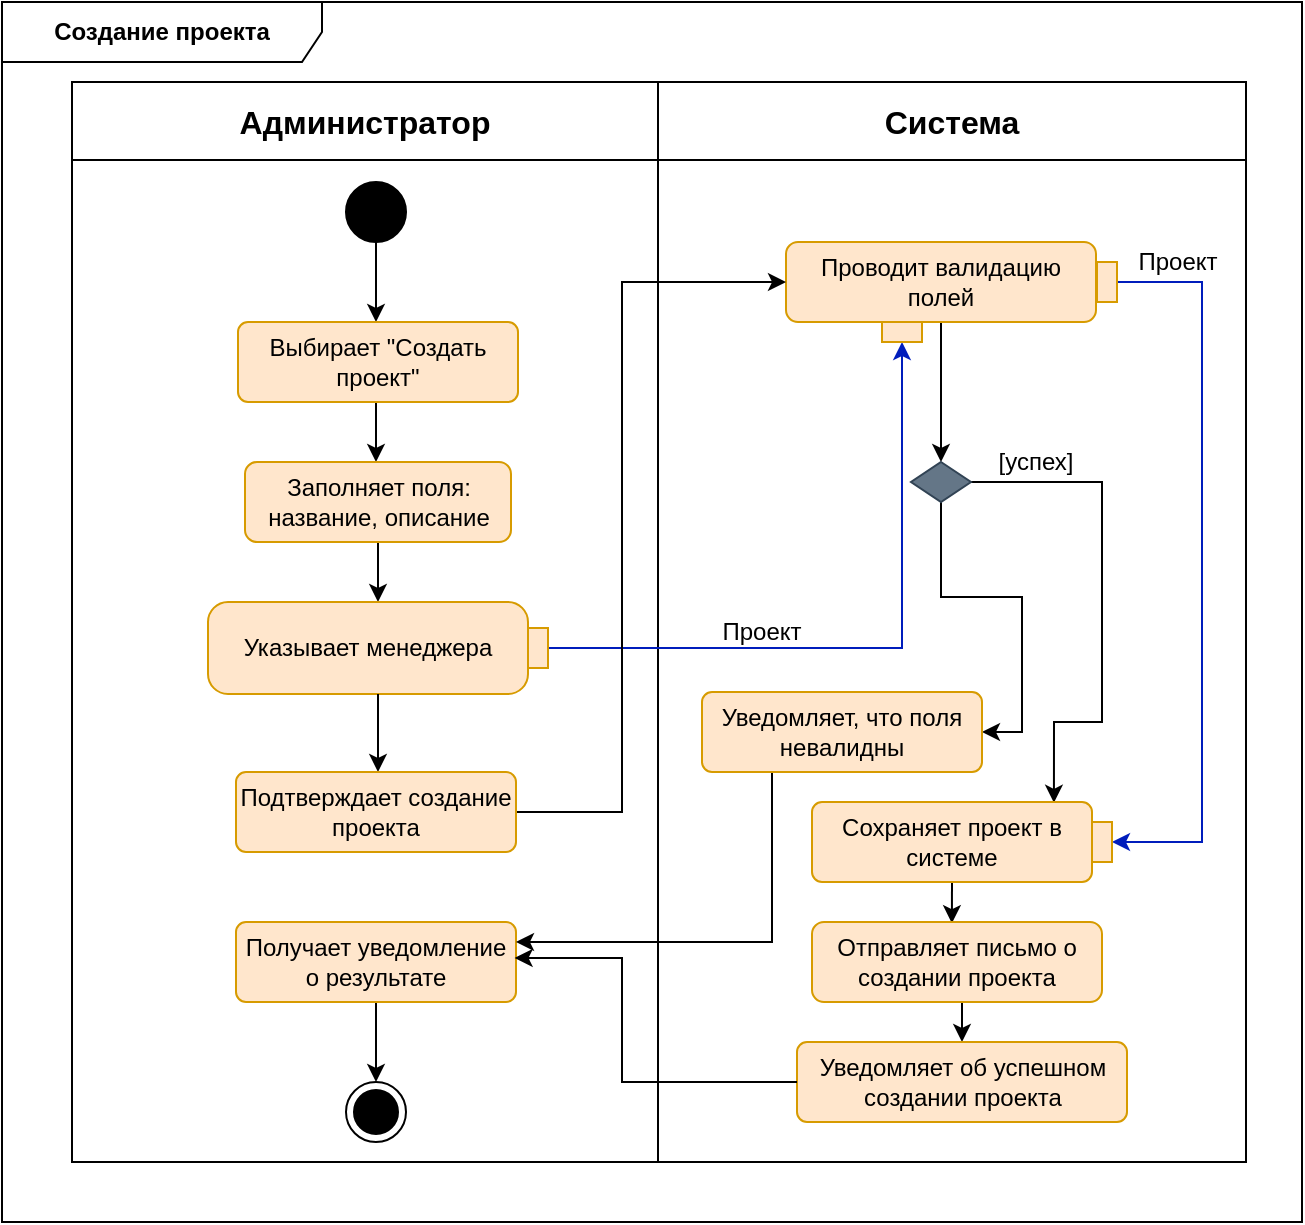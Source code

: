 <mxfile version="22.1.5" type="github">
  <diagram name="Страница — 1" id="BnNE_jB0SkXVoIUmftCl">
    <mxGraphModel dx="1050" dy="566" grid="1" gridSize="10" guides="1" tooltips="1" connect="1" arrows="1" fold="1" page="1" pageScale="1" pageWidth="1169" pageHeight="827" math="0" shadow="0">
      <root>
        <mxCell id="0" />
        <mxCell id="1" parent="0" />
        <mxCell id="1lEt_Adk3FSigu0SiqiG-2" value="&lt;b&gt;Создание проекта&lt;br&gt;&lt;/b&gt;" style="shape=umlFrame;whiteSpace=wrap;html=1;pointerEvents=0;recursiveResize=0;container=1;collapsible=0;width=160;" parent="1" vertex="1">
          <mxGeometry x="80" y="100" width="650" height="610" as="geometry" />
        </mxCell>
        <mxCell id="1lEt_Adk3FSigu0SiqiG-17" value="" style="shape=table;startSize=0;container=1;collapsible=0;childLayout=tableLayout;fontSize=16;" parent="1lEt_Adk3FSigu0SiqiG-2" vertex="1">
          <mxGeometry x="35" y="40" width="587" height="540" as="geometry" />
        </mxCell>
        <mxCell id="1lEt_Adk3FSigu0SiqiG-18" value="" style="shape=tableRow;horizontal=0;startSize=0;swimlaneHead=0;swimlaneBody=0;strokeColor=inherit;top=0;left=0;bottom=0;right=0;collapsible=0;dropTarget=0;fillColor=none;points=[[0,0.5],[1,0.5]];portConstraint=eastwest;fontSize=16;" parent="1lEt_Adk3FSigu0SiqiG-17" vertex="1">
          <mxGeometry width="587" height="39" as="geometry" />
        </mxCell>
        <mxCell id="1lEt_Adk3FSigu0SiqiG-19" value="&lt;b&gt;Администратор&lt;/b&gt;" style="shape=partialRectangle;html=1;whiteSpace=wrap;connectable=0;strokeColor=inherit;overflow=hidden;fillColor=none;top=0;left=0;bottom=0;right=0;pointerEvents=1;fontSize=16;" parent="1lEt_Adk3FSigu0SiqiG-18" vertex="1">
          <mxGeometry width="293" height="39" as="geometry">
            <mxRectangle width="293" height="39" as="alternateBounds" />
          </mxGeometry>
        </mxCell>
        <mxCell id="1lEt_Adk3FSigu0SiqiG-20" value="&lt;b&gt;Система&lt;/b&gt;" style="shape=partialRectangle;html=1;whiteSpace=wrap;connectable=0;strokeColor=inherit;overflow=hidden;fillColor=none;top=0;left=0;bottom=0;right=0;pointerEvents=1;fontSize=16;" parent="1lEt_Adk3FSigu0SiqiG-18" vertex="1">
          <mxGeometry x="293" width="294" height="39" as="geometry">
            <mxRectangle width="294" height="39" as="alternateBounds" />
          </mxGeometry>
        </mxCell>
        <mxCell id="1lEt_Adk3FSigu0SiqiG-26" value="" style="shape=tableRow;horizontal=0;startSize=0;swimlaneHead=0;swimlaneBody=0;strokeColor=inherit;top=0;left=0;bottom=0;right=0;collapsible=0;dropTarget=0;fillColor=none;points=[[0,0.5],[1,0.5]];portConstraint=eastwest;fontSize=16;" parent="1lEt_Adk3FSigu0SiqiG-17" vertex="1">
          <mxGeometry y="39" width="587" height="501" as="geometry" />
        </mxCell>
        <mxCell id="1lEt_Adk3FSigu0SiqiG-27" value="" style="shape=partialRectangle;html=1;whiteSpace=wrap;connectable=0;strokeColor=inherit;overflow=hidden;fillColor=none;top=0;left=0;bottom=0;right=0;pointerEvents=1;fontSize=16;" parent="1lEt_Adk3FSigu0SiqiG-26" vertex="1">
          <mxGeometry width="293" height="501" as="geometry">
            <mxRectangle width="293" height="501" as="alternateBounds" />
          </mxGeometry>
        </mxCell>
        <mxCell id="1lEt_Adk3FSigu0SiqiG-28" value="" style="shape=partialRectangle;html=1;whiteSpace=wrap;connectable=0;strokeColor=inherit;overflow=hidden;fillColor=none;top=0;left=0;bottom=0;right=0;pointerEvents=1;fontSize=16;" parent="1lEt_Adk3FSigu0SiqiG-26" vertex="1">
          <mxGeometry x="293" width="294" height="501" as="geometry">
            <mxRectangle width="294" height="501" as="alternateBounds" />
          </mxGeometry>
        </mxCell>
        <mxCell id="1lEt_Adk3FSigu0SiqiG-40" style="edgeStyle=orthogonalEdgeStyle;rounded=0;orthogonalLoop=1;jettySize=auto;html=1;" parent="1lEt_Adk3FSigu0SiqiG-2" source="1lEt_Adk3FSigu0SiqiG-30" edge="1">
          <mxGeometry relative="1" as="geometry">
            <mxPoint x="187" y="160.0" as="targetPoint" />
          </mxGeometry>
        </mxCell>
        <mxCell id="1lEt_Adk3FSigu0SiqiG-30" value="" style="ellipse;fillColor=strokeColor;html=1;" parent="1lEt_Adk3FSigu0SiqiG-2" vertex="1">
          <mxGeometry x="172" y="90" width="30" height="30" as="geometry" />
        </mxCell>
        <mxCell id="1lEt_Adk3FSigu0SiqiG-31" value="" style="ellipse;html=1;shape=endState;fillColor=strokeColor;" parent="1lEt_Adk3FSigu0SiqiG-2" vertex="1">
          <mxGeometry x="172" y="540" width="30" height="30" as="geometry" />
        </mxCell>
        <mxCell id="1lEt_Adk3FSigu0SiqiG-38" style="edgeStyle=orthogonalEdgeStyle;rounded=0;orthogonalLoop=1;jettySize=auto;html=1;" parent="1lEt_Adk3FSigu0SiqiG-2" source="S8CzKRJ8aZMLzbk6rD1H-35" edge="1">
          <mxGeometry relative="1" as="geometry">
            <mxPoint x="187.0" y="210.0" as="sourcePoint" />
            <mxPoint x="187" y="230" as="targetPoint" />
            <Array as="points">
              <mxPoint x="187" y="210" />
              <mxPoint x="187" y="210" />
            </Array>
          </mxGeometry>
        </mxCell>
        <mxCell id="S8CzKRJ8aZMLzbk6rD1H-26" style="edgeStyle=orthogonalEdgeStyle;rounded=0;orthogonalLoop=1;jettySize=auto;html=1;exitX=0.5;exitY=1;exitDx=0;exitDy=0;" parent="1lEt_Adk3FSigu0SiqiG-2" source="D9_gkGSRkal6eqJJeNkf-2" target="S8CzKRJ8aZMLzbk6rD1H-24" edge="1">
          <mxGeometry relative="1" as="geometry">
            <mxPoint x="188" y="276" as="sourcePoint" />
          </mxGeometry>
        </mxCell>
        <mxCell id="S8CzKRJ8aZMLzbk6rD1H-13" style="edgeStyle=orthogonalEdgeStyle;rounded=0;orthogonalLoop=1;jettySize=auto;html=1;entryX=0.5;entryY=0;entryDx=0;entryDy=0;" parent="1lEt_Adk3FSigu0SiqiG-2" source="S8CzKRJ8aZMLzbk6rD1H-2" target="S8CzKRJ8aZMLzbk6rD1H-12" edge="1">
          <mxGeometry relative="1" as="geometry" />
        </mxCell>
        <mxCell id="S8CzKRJ8aZMLzbk6rD1H-2" value="Проводит валидацию полей " style="rounded=1;whiteSpace=wrap;html=1;fillColor=#ffe6cc;strokeColor=#d79b00;" parent="1lEt_Adk3FSigu0SiqiG-2" vertex="1">
          <mxGeometry x="392" y="120" width="155" height="40" as="geometry" />
        </mxCell>
        <mxCell id="srgpvWK6gvHGhrKrA-_n-9" style="edgeStyle=orthogonalEdgeStyle;rounded=0;orthogonalLoop=1;jettySize=auto;html=1;entryX=1;entryY=0.5;entryDx=0;entryDy=0;" parent="1lEt_Adk3FSigu0SiqiG-2" source="S8CzKRJ8aZMLzbk6rD1H-12" target="srgpvWK6gvHGhrKrA-_n-6" edge="1">
          <mxGeometry relative="1" as="geometry" />
        </mxCell>
        <mxCell id="srgpvWK6gvHGhrKrA-_n-12" style="edgeStyle=orthogonalEdgeStyle;rounded=0;orthogonalLoop=1;jettySize=auto;html=1;entryX=0.864;entryY=0.01;entryDx=0;entryDy=0;entryPerimeter=0;" parent="1lEt_Adk3FSigu0SiqiG-2" source="S8CzKRJ8aZMLzbk6rD1H-12" target="srgpvWK6gvHGhrKrA-_n-10" edge="1">
          <mxGeometry relative="1" as="geometry">
            <mxPoint x="560" y="420" as="targetPoint" />
            <Array as="points">
              <mxPoint x="550" y="240" />
              <mxPoint x="550" y="360" />
              <mxPoint x="526" y="360" />
            </Array>
          </mxGeometry>
        </mxCell>
        <mxCell id="S8CzKRJ8aZMLzbk6rD1H-12" value="" style="rhombus;whiteSpace=wrap;html=1;fillColor=#647687;fontColor=#ffffff;strokeColor=#314354;" parent="1lEt_Adk3FSigu0SiqiG-2" vertex="1">
          <mxGeometry x="454.5" y="230" width="30" height="20" as="geometry" />
        </mxCell>
        <mxCell id="S8CzKRJ8aZMLzbk6rD1H-17" value="[успех]" style="text;html=1;strokeColor=none;fillColor=none;align=center;verticalAlign=middle;whiteSpace=wrap;rounded=0;" parent="1lEt_Adk3FSigu0SiqiG-2" vertex="1">
          <mxGeometry x="487" y="215" width="60" height="30" as="geometry" />
        </mxCell>
        <mxCell id="S8CzKRJ8aZMLzbk6rD1H-30" style="edgeStyle=orthogonalEdgeStyle;rounded=0;orthogonalLoop=1;jettySize=auto;html=1;entryX=0.5;entryY=1;entryDx=0;entryDy=0;fillColor=#0050ef;strokeColor=#001DBC;" parent="1lEt_Adk3FSigu0SiqiG-2" source="S8CzKRJ8aZMLzbk6rD1H-24" target="S8CzKRJ8aZMLzbk6rD1H-28" edge="1">
          <mxGeometry relative="1" as="geometry" />
        </mxCell>
        <mxCell id="S8CzKRJ8aZMLzbk6rD1H-24" value="Указывает менеджера" style="shape=mxgraph.uml25.action;html=1;align=center;verticalAlign=middle;absoluteArcSize=1;arcSize=10;dashed=0;spacingRight=10;whiteSpace=wrap;fillColor=#ffe6cc;strokeColor=#d79b00;" parent="1lEt_Adk3FSigu0SiqiG-2" vertex="1">
          <mxGeometry x="103" y="300" width="170" height="46" as="geometry" />
        </mxCell>
        <mxCell id="S8CzKRJ8aZMLzbk6rD1H-28" value="" style="rounded=0;whiteSpace=wrap;html=1;fillColor=#ffe6cc;strokeColor=#d79b00;" parent="1lEt_Adk3FSigu0SiqiG-2" vertex="1">
          <mxGeometry x="440" y="160" width="20" height="10" as="geometry" />
        </mxCell>
        <mxCell id="S8CzKRJ8aZMLzbk6rD1H-31" value="Проект" style="text;html=1;strokeColor=none;fillColor=none;align=center;verticalAlign=middle;whiteSpace=wrap;rounded=0;" parent="1lEt_Adk3FSigu0SiqiG-2" vertex="1">
          <mxGeometry x="350" y="300" width="60" height="30" as="geometry" />
        </mxCell>
        <mxCell id="S8CzKRJ8aZMLzbk6rD1H-33" value="Проект" style="text;html=1;strokeColor=none;fillColor=none;align=center;verticalAlign=middle;whiteSpace=wrap;rounded=0;" parent="1lEt_Adk3FSigu0SiqiG-2" vertex="1">
          <mxGeometry x="557.5" y="115" width="60" height="30" as="geometry" />
        </mxCell>
        <mxCell id="S8CzKRJ8aZMLzbk6rD1H-35" value="Выбирает &quot;Создать проект&quot;" style="html=1;align=center;verticalAlign=middle;rounded=1;absoluteArcSize=1;arcSize=10;dashed=0;whiteSpace=wrap;fillColor=#ffe6cc;strokeColor=#d79b00;" parent="1lEt_Adk3FSigu0SiqiG-2" vertex="1">
          <mxGeometry x="118" y="160" width="140" height="40" as="geometry" />
        </mxCell>
        <mxCell id="PtfWgMjrsWvgj_dElV7I-2" value="" style="edgeStyle=orthogonalEdgeStyle;rounded=0;orthogonalLoop=1;jettySize=auto;html=1;" parent="1lEt_Adk3FSigu0SiqiG-2" source="S8CzKRJ8aZMLzbk6rD1H-24" edge="1">
          <mxGeometry relative="1" as="geometry">
            <mxPoint x="268" y="536" as="sourcePoint" />
            <mxPoint x="188" y="385" as="targetPoint" />
          </mxGeometry>
        </mxCell>
        <mxCell id="PtfWgMjrsWvgj_dElV7I-5" style="edgeStyle=orthogonalEdgeStyle;rounded=0;orthogonalLoop=1;jettySize=auto;html=1;entryX=0.5;entryY=0;entryDx=0;entryDy=0;" parent="1lEt_Adk3FSigu0SiqiG-2" source="srgpvWK6gvHGhrKrA-_n-3" target="1lEt_Adk3FSigu0SiqiG-31" edge="1">
          <mxGeometry relative="1" as="geometry">
            <mxPoint x="187.0" y="500" as="sourcePoint" />
          </mxGeometry>
        </mxCell>
        <mxCell id="srgpvWK6gvHGhrKrA-_n-16" style="edgeStyle=orthogonalEdgeStyle;rounded=0;orthogonalLoop=1;jettySize=auto;html=1;entryX=0.5;entryY=0;entryDx=0;entryDy=0;" parent="1lEt_Adk3FSigu0SiqiG-2" target="srgpvWK6gvHGhrKrA-_n-13" edge="1">
          <mxGeometry relative="1" as="geometry">
            <Array as="points">
              <mxPoint x="480" y="510" />
              <mxPoint x="480" y="510" />
            </Array>
            <mxPoint x="480" y="500" as="sourcePoint" />
          </mxGeometry>
        </mxCell>
        <mxCell id="PtfWgMjrsWvgj_dElV7I-19" style="edgeStyle=orthogonalEdgeStyle;rounded=0;orthogonalLoop=1;jettySize=auto;html=1;exitX=0.5;exitY=1;exitDx=0;exitDy=0;entryX=0.484;entryY=0.015;entryDx=0;entryDy=0;entryPerimeter=0;" parent="1lEt_Adk3FSigu0SiqiG-2" source="srgpvWK6gvHGhrKrA-_n-10" edge="1">
          <mxGeometry relative="1" as="geometry">
            <mxPoint x="474.94" y="460.6" as="targetPoint" />
            <mxPoint x="475" y="450" as="sourcePoint" />
          </mxGeometry>
        </mxCell>
        <mxCell id="PtfWgMjrsWvgj_dElV7I-41" style="edgeStyle=orthogonalEdgeStyle;rounded=0;orthogonalLoop=1;jettySize=auto;html=1;" parent="1lEt_Adk3FSigu0SiqiG-2" edge="1">
          <mxGeometry relative="1" as="geometry">
            <mxPoint x="775" y="137.5" as="targetPoint" />
          </mxGeometry>
        </mxCell>
        <mxCell id="srgpvWK6gvHGhrKrA-_n-22" style="edgeStyle=orthogonalEdgeStyle;rounded=0;orthogonalLoop=1;jettySize=auto;html=1;entryX=0.5;entryY=0;entryDx=0;entryDy=0;fillColor=#0050ef;strokeColor=#001DBC;" parent="1lEt_Adk3FSigu0SiqiG-2" source="PtfWgMjrsWvgj_dElV7I-34" target="srgpvWK6gvHGhrKrA-_n-21" edge="1">
          <mxGeometry relative="1" as="geometry">
            <Array as="points">
              <mxPoint x="600" y="140" />
              <mxPoint x="600" y="420" />
            </Array>
          </mxGeometry>
        </mxCell>
        <mxCell id="PtfWgMjrsWvgj_dElV7I-34" value="" style="rounded=0;whiteSpace=wrap;html=1;fillColor=#ffe6cc;strokeColor=#d79b00;rotation=90;" parent="1lEt_Adk3FSigu0SiqiG-2" vertex="1">
          <mxGeometry x="542.5" y="135" width="20" height="10" as="geometry" />
        </mxCell>
        <mxCell id="srgpvWK6gvHGhrKrA-_n-4" style="edgeStyle=orthogonalEdgeStyle;rounded=0;orthogonalLoop=1;jettySize=auto;html=1;entryX=0;entryY=0.5;entryDx=0;entryDy=0;" parent="1lEt_Adk3FSigu0SiqiG-2" source="srgpvWK6gvHGhrKrA-_n-2" target="S8CzKRJ8aZMLzbk6rD1H-2" edge="1">
          <mxGeometry relative="1" as="geometry">
            <Array as="points">
              <mxPoint x="310" y="405" />
              <mxPoint x="310" y="140" />
            </Array>
          </mxGeometry>
        </mxCell>
        <mxCell id="srgpvWK6gvHGhrKrA-_n-2" value="Подтверждает создание проекта" style="html=1;align=center;verticalAlign=middle;rounded=1;absoluteArcSize=1;arcSize=10;dashed=0;whiteSpace=wrap;fillColor=#ffe6cc;strokeColor=#d79b00;" parent="1lEt_Adk3FSigu0SiqiG-2" vertex="1">
          <mxGeometry x="117" y="385" width="140" height="40" as="geometry" />
        </mxCell>
        <mxCell id="srgpvWK6gvHGhrKrA-_n-3" value="Получает уведомление о результате" style="html=1;align=center;verticalAlign=middle;rounded=1;absoluteArcSize=1;arcSize=10;dashed=0;whiteSpace=wrap;fillColor=#ffe6cc;strokeColor=#d79b00;" parent="1lEt_Adk3FSigu0SiqiG-2" vertex="1">
          <mxGeometry x="117" y="460" width="140" height="40" as="geometry" />
        </mxCell>
        <mxCell id="oSlNlNDNE6aFBK3ODdX2-1" style="edgeStyle=orthogonalEdgeStyle;rounded=0;orthogonalLoop=1;jettySize=auto;html=1;exitX=0.25;exitY=1;exitDx=0;exitDy=0;entryX=1;entryY=0.25;entryDx=0;entryDy=0;" edge="1" parent="1lEt_Adk3FSigu0SiqiG-2" source="srgpvWK6gvHGhrKrA-_n-6" target="srgpvWK6gvHGhrKrA-_n-3">
          <mxGeometry relative="1" as="geometry" />
        </mxCell>
        <mxCell id="srgpvWK6gvHGhrKrA-_n-6" value="Уведомляет, что поля невалидны" style="html=1;align=center;verticalAlign=middle;rounded=1;absoluteArcSize=1;arcSize=10;dashed=0;whiteSpace=wrap;fillColor=#ffe6cc;strokeColor=#d79b00;" parent="1lEt_Adk3FSigu0SiqiG-2" vertex="1">
          <mxGeometry x="350" y="345" width="140" height="40" as="geometry" />
        </mxCell>
        <mxCell id="srgpvWK6gvHGhrKrA-_n-10" value="Сохраняет проект в системе" style="html=1;align=center;verticalAlign=middle;rounded=1;absoluteArcSize=1;arcSize=10;dashed=0;whiteSpace=wrap;fillColor=#ffe6cc;strokeColor=#d79b00;" parent="1lEt_Adk3FSigu0SiqiG-2" vertex="1">
          <mxGeometry x="405" y="400" width="140" height="40" as="geometry" />
        </mxCell>
        <mxCell id="srgpvWK6gvHGhrKrA-_n-13" value="Уведомляет об успешном создании проекта" style="html=1;align=center;verticalAlign=middle;rounded=1;absoluteArcSize=1;arcSize=10;dashed=0;whiteSpace=wrap;fillColor=#ffe6cc;strokeColor=#d79b00;" parent="1lEt_Adk3FSigu0SiqiG-2" vertex="1">
          <mxGeometry x="397.5" y="520" width="165" height="40" as="geometry" />
        </mxCell>
        <mxCell id="srgpvWK6gvHGhrKrA-_n-15" style="edgeStyle=orthogonalEdgeStyle;rounded=0;orthogonalLoop=1;jettySize=auto;html=1;entryX=0.995;entryY=0.45;entryDx=0;entryDy=0;entryPerimeter=0;" parent="1lEt_Adk3FSigu0SiqiG-2" source="srgpvWK6gvHGhrKrA-_n-13" target="srgpvWK6gvHGhrKrA-_n-3" edge="1">
          <mxGeometry relative="1" as="geometry">
            <Array as="points">
              <mxPoint x="310" y="540" />
              <mxPoint x="310" y="478" />
            </Array>
          </mxGeometry>
        </mxCell>
        <mxCell id="srgpvWK6gvHGhrKrA-_n-21" value="" style="rounded=0;whiteSpace=wrap;html=1;fillColor=#ffe6cc;strokeColor=#d79b00;rotation=90;" parent="1lEt_Adk3FSigu0SiqiG-2" vertex="1">
          <mxGeometry x="540" y="415" width="20" height="10" as="geometry" />
        </mxCell>
        <mxCell id="D9_gkGSRkal6eqJJeNkf-2" value="Заполняет поля: название, описание" style="rounded=1;whiteSpace=wrap;html=1;fillColor=#ffe6cc;strokeColor=#d79b00;" parent="1lEt_Adk3FSigu0SiqiG-2" vertex="1">
          <mxGeometry x="121.5" y="230" width="133" height="40" as="geometry" />
        </mxCell>
        <mxCell id="gAVsmnbwUkmJkpipIYx3-1" value="Отправляет письмо о создании проекта" style="rounded=1;whiteSpace=wrap;html=1;fillColor=#ffe6cc;strokeColor=#d79b00;" parent="1lEt_Adk3FSigu0SiqiG-2" vertex="1">
          <mxGeometry x="405" y="460" width="145" height="40" as="geometry" />
        </mxCell>
      </root>
    </mxGraphModel>
  </diagram>
</mxfile>
